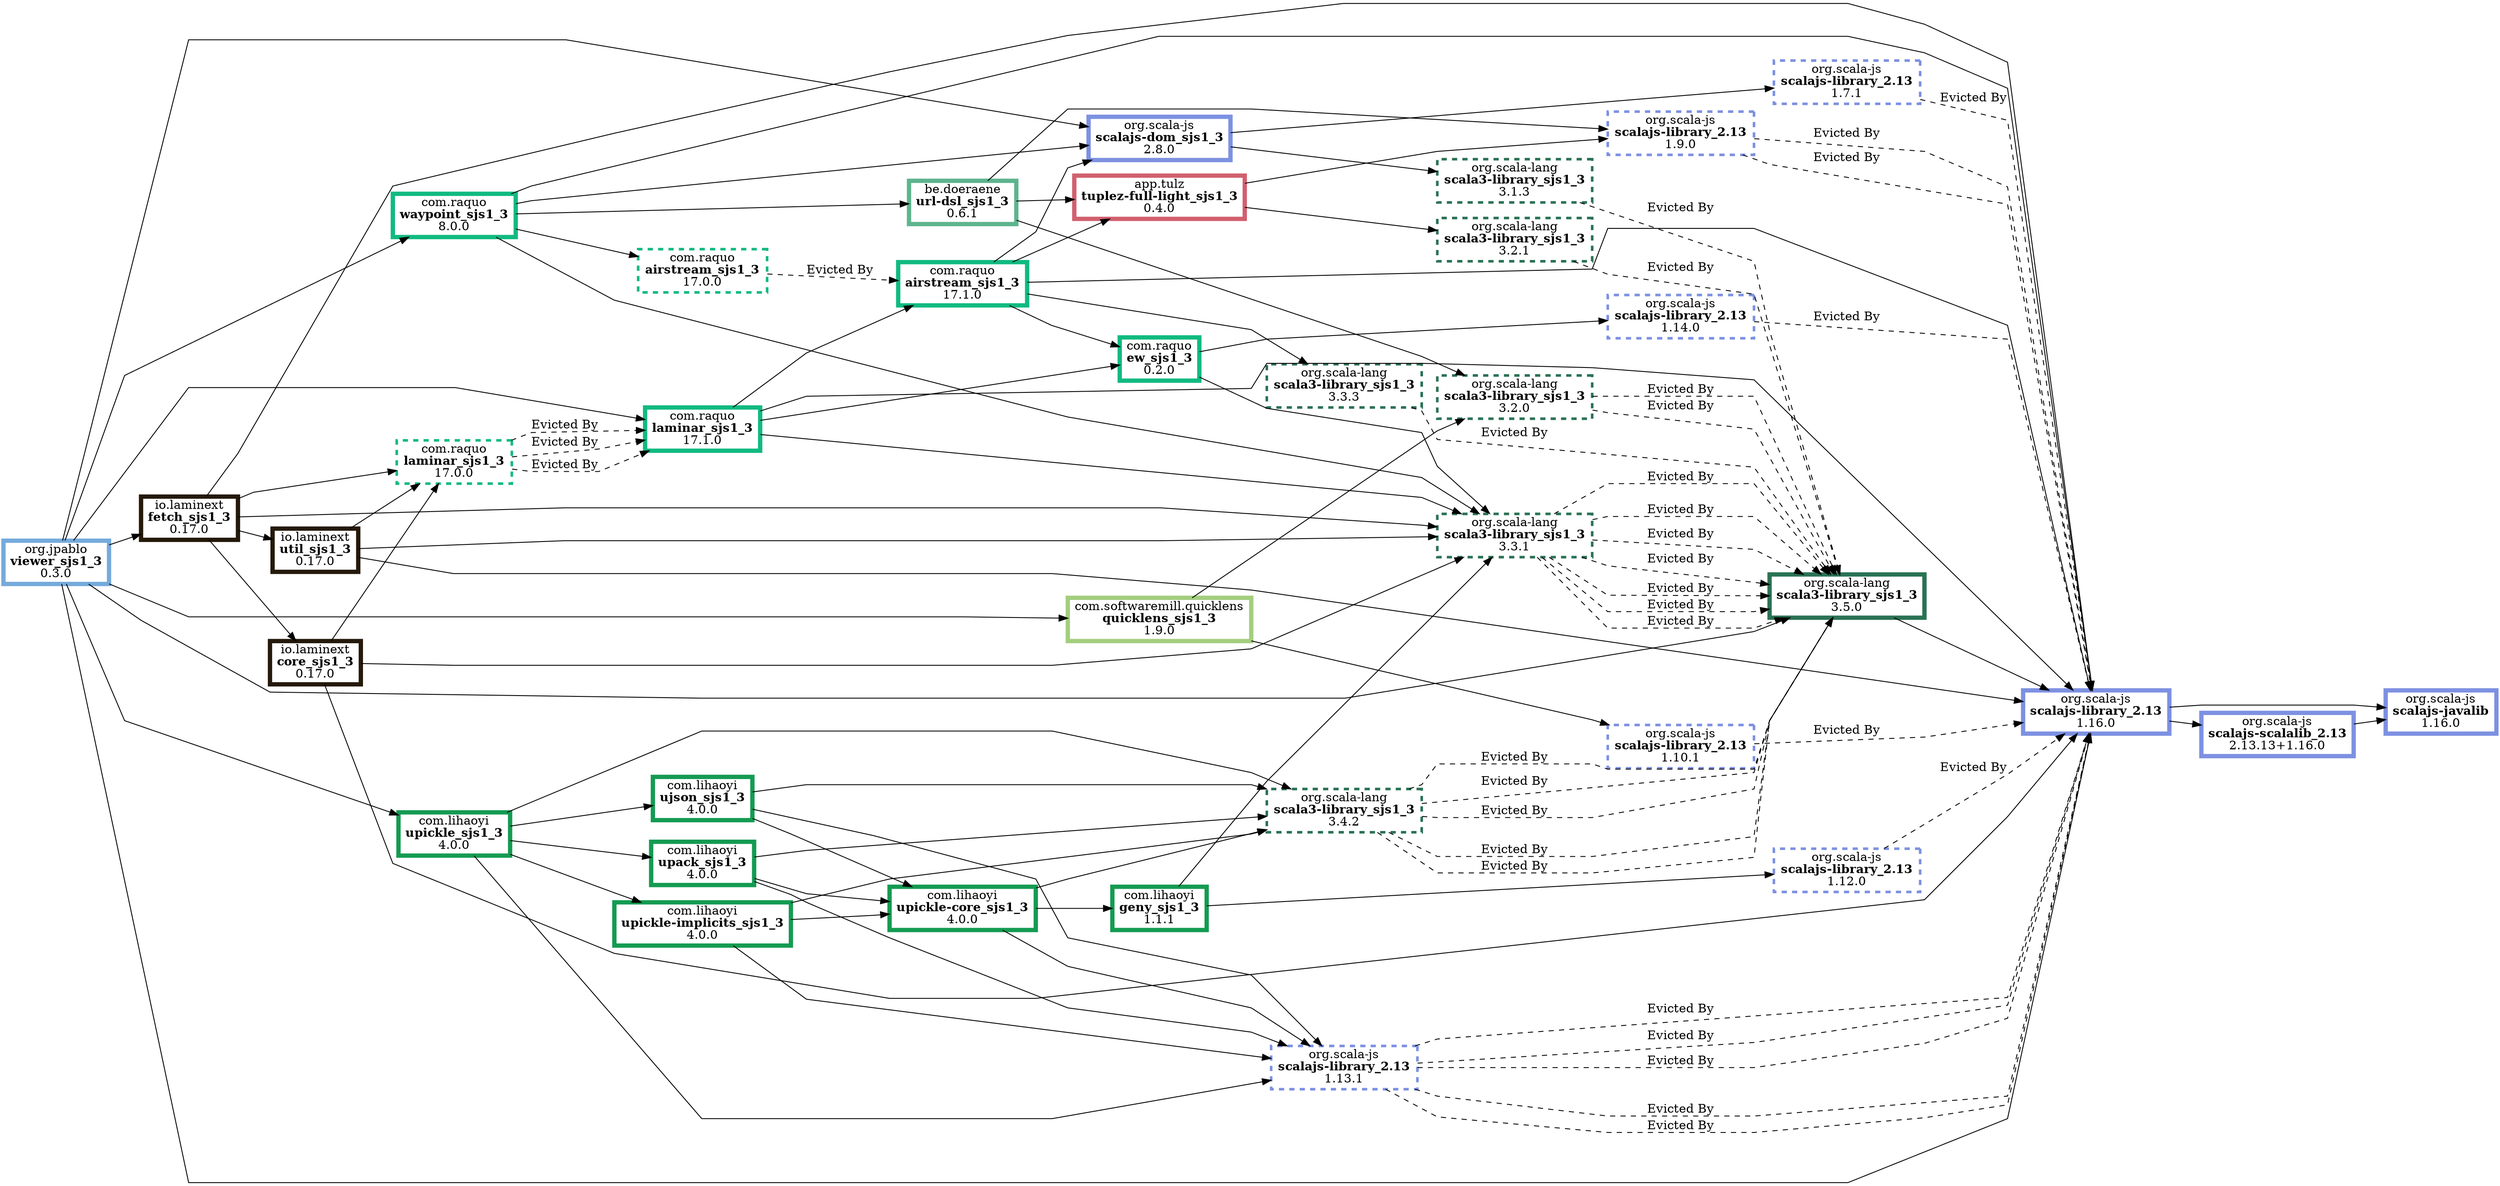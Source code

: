 digraph "dependency-graph" {
    graph[rankdir="LR"; splines=polyline]
    edge [
    arrowtail="none"
    ]
    "app.tulz:tuplez-full-light_sjs1_3:0.4.0"[shape=box label=<app.tulz<BR/><B>tuplez-full-light_sjs1_3</B><BR/>0.4.0> style="" penwidth="5" color="#D1606F"]
    "be.doeraene:url-dsl_sjs1_3:0.6.1"[shape=box label=<be.doeraene<BR/><B>url-dsl_sjs1_3</B><BR/>0.6.1> style="" penwidth="5" color="#5DB48E"]
    "com.lihaoyi:geny_sjs1_3:1.1.1"[shape=box label=<com.lihaoyi<BR/><B>geny_sjs1_3</B><BR/>1.1.1> style="" penwidth="5" color="#149B52"]
    "com.lihaoyi:ujson_sjs1_3:4.0.0"[shape=box label=<com.lihaoyi<BR/><B>ujson_sjs1_3</B><BR/>4.0.0> style="" penwidth="5" color="#149B52"]
    "com.lihaoyi:upack_sjs1_3:4.0.0"[shape=box label=<com.lihaoyi<BR/><B>upack_sjs1_3</B><BR/>4.0.0> style="" penwidth="5" color="#149B52"]
    "com.lihaoyi:upickle-core_sjs1_3:4.0.0"[shape=box label=<com.lihaoyi<BR/><B>upickle-core_sjs1_3</B><BR/>4.0.0> style="" penwidth="5" color="#149B52"]
    "com.lihaoyi:upickle-implicits_sjs1_3:4.0.0"[shape=box label=<com.lihaoyi<BR/><B>upickle-implicits_sjs1_3</B><BR/>4.0.0> style="" penwidth="5" color="#149B52"]
    "com.lihaoyi:upickle_sjs1_3:4.0.0"[shape=box label=<com.lihaoyi<BR/><B>upickle_sjs1_3</B><BR/>4.0.0> style="" penwidth="5" color="#149B52"]
    "com.raquo:airstream_sjs1_3:17.0.0"[shape=box label=<com.raquo<BR/><B>airstream_sjs1_3</B><BR/>17.0.0> style="dashed" penwidth="3" color="#11BA80"]
    "com.raquo:airstream_sjs1_3:17.1.0"[shape=box label=<com.raquo<BR/><B>airstream_sjs1_3</B><BR/>17.1.0> style="" penwidth="5" color="#11BA80"]
    "com.raquo:ew_sjs1_3:0.2.0"[shape=box label=<com.raquo<BR/><B>ew_sjs1_3</B><BR/>0.2.0> style="" penwidth="5" color="#11BA80"]
    "com.raquo:laminar_sjs1_3:17.0.0"[shape=box label=<com.raquo<BR/><B>laminar_sjs1_3</B><BR/>17.0.0> style="dashed" penwidth="3" color="#11BA80"]
    "com.raquo:laminar_sjs1_3:17.0.0"[shape=box label=<com.raquo<BR/><B>laminar_sjs1_3</B><BR/>17.0.0> style="dashed" penwidth="3" color="#11BA80"]
    "com.raquo:laminar_sjs1_3:17.0.0"[shape=box label=<com.raquo<BR/><B>laminar_sjs1_3</B><BR/>17.0.0> style="dashed" penwidth="3" color="#11BA80"]
    "com.raquo:laminar_sjs1_3:17.1.0"[shape=box label=<com.raquo<BR/><B>laminar_sjs1_3</B><BR/>17.1.0> style="" penwidth="5" color="#11BA80"]
    "com.raquo:waypoint_sjs1_3:8.0.0"[shape=box label=<com.raquo<BR/><B>waypoint_sjs1_3</B><BR/>8.0.0> style="" penwidth="5" color="#11BA80"]
    "com.softwaremill.quicklens:quicklens_sjs1_3:1.9.0"[shape=box label=<com.softwaremill.quicklens<BR/><B>quicklens_sjs1_3</B><BR/>1.9.0> style="" penwidth="5" color="#A3CE7E"]
    "io.laminext:core_sjs1_3:0.17.0"[shape=box label=<io.laminext<BR/><B>core_sjs1_3</B><BR/>0.17.0> style="" penwidth="5" color="#24190A"]
    "io.laminext:fetch_sjs1_3:0.17.0"[shape=box label=<io.laminext<BR/><B>fetch_sjs1_3</B><BR/>0.17.0> style="" penwidth="5" color="#24190A"]
    "io.laminext:util_sjs1_3:0.17.0"[shape=box label=<io.laminext<BR/><B>util_sjs1_3</B><BR/>0.17.0> style="" penwidth="5" color="#24190A"]
    "org.jpablo:viewer_sjs1_3:0.3.0"[shape=box label=<org.jpablo<BR/><B>viewer_sjs1_3</B><BR/>0.3.0> style="" penwidth="5" color="#75AADB"]
    "org.scala-js:scalajs-dom_sjs1_3:2.8.0"[shape=box label=<org.scala-js<BR/><B>scalajs-dom_sjs1_3</B><BR/>2.8.0> style="" penwidth="5" color="#7D91E1"]
    "org.scala-js:scalajs-javalib:1.16.0"[shape=box label=<org.scala-js<BR/><B>scalajs-javalib</B><BR/>1.16.0> style="" penwidth="5" color="#7D91E1"]
    "org.scala-js:scalajs-library_2.13:1.10.1"[shape=box label=<org.scala-js<BR/><B>scalajs-library_2.13</B><BR/>1.10.1> style="dashed" penwidth="3" color="#7D91E1"]
    "org.scala-js:scalajs-library_2.13:1.12.0"[shape=box label=<org.scala-js<BR/><B>scalajs-library_2.13</B><BR/>1.12.0> style="dashed" penwidth="3" color="#7D91E1"]
    "org.scala-js:scalajs-library_2.13:1.13.1"[shape=box label=<org.scala-js<BR/><B>scalajs-library_2.13</B><BR/>1.13.1> style="dashed" penwidth="3" color="#7D91E1"]
    "org.scala-js:scalajs-library_2.13:1.13.1"[shape=box label=<org.scala-js<BR/><B>scalajs-library_2.13</B><BR/>1.13.1> style="dashed" penwidth="3" color="#7D91E1"]
    "org.scala-js:scalajs-library_2.13:1.13.1"[shape=box label=<org.scala-js<BR/><B>scalajs-library_2.13</B><BR/>1.13.1> style="dashed" penwidth="3" color="#7D91E1"]
    "org.scala-js:scalajs-library_2.13:1.13.1"[shape=box label=<org.scala-js<BR/><B>scalajs-library_2.13</B><BR/>1.13.1> style="dashed" penwidth="3" color="#7D91E1"]
    "org.scala-js:scalajs-library_2.13:1.13.1"[shape=box label=<org.scala-js<BR/><B>scalajs-library_2.13</B><BR/>1.13.1> style="dashed" penwidth="3" color="#7D91E1"]
    "org.scala-js:scalajs-library_2.13:1.14.0"[shape=box label=<org.scala-js<BR/><B>scalajs-library_2.13</B><BR/>1.14.0> style="dashed" penwidth="3" color="#7D91E1"]
    "org.scala-js:scalajs-library_2.13:1.16.0"[shape=box label=<org.scala-js<BR/><B>scalajs-library_2.13</B><BR/>1.16.0> style="" penwidth="5" color="#7D91E1"]
    "org.scala-js:scalajs-library_2.13:1.7.1"[shape=box label=<org.scala-js<BR/><B>scalajs-library_2.13</B><BR/>1.7.1> style="dashed" penwidth="3" color="#7D91E1"]
    "org.scala-js:scalajs-library_2.13:1.9.0"[shape=box label=<org.scala-js<BR/><B>scalajs-library_2.13</B><BR/>1.9.0> style="dashed" penwidth="3" color="#7D91E1"]
    "org.scala-js:scalajs-library_2.13:1.9.0"[shape=box label=<org.scala-js<BR/><B>scalajs-library_2.13</B><BR/>1.9.0> style="dashed" penwidth="3" color="#7D91E1"]
    "org.scala-js:scalajs-scalalib_2.13:2.13.13+1.16.0"[shape=box label=<org.scala-js<BR/><B>scalajs-scalalib_2.13</B><BR/>2.13.13+1.16.0> style="" penwidth="5" color="#7D91E1"]
    "org.scala-lang:scala3-library_sjs1_3:3.1.3"[shape=box label=<org.scala-lang<BR/><B>scala3-library_sjs1_3</B><BR/>3.1.3> style="dashed" penwidth="3" color="#2A7255"]
    "org.scala-lang:scala3-library_sjs1_3:3.2.0"[shape=box label=<org.scala-lang<BR/><B>scala3-library_sjs1_3</B><BR/>3.2.0> style="dashed" penwidth="3" color="#2A7255"]
    "org.scala-lang:scala3-library_sjs1_3:3.2.0"[shape=box label=<org.scala-lang<BR/><B>scala3-library_sjs1_3</B><BR/>3.2.0> style="dashed" penwidth="3" color="#2A7255"]
    "org.scala-lang:scala3-library_sjs1_3:3.2.1"[shape=box label=<org.scala-lang<BR/><B>scala3-library_sjs1_3</B><BR/>3.2.1> style="dashed" penwidth="3" color="#2A7255"]
    "org.scala-lang:scala3-library_sjs1_3:3.3.1"[shape=box label=<org.scala-lang<BR/><B>scala3-library_sjs1_3</B><BR/>3.3.1> style="dashed" penwidth="3" color="#2A7255"]
    "org.scala-lang:scala3-library_sjs1_3:3.3.1"[shape=box label=<org.scala-lang<BR/><B>scala3-library_sjs1_3</B><BR/>3.3.1> style="dashed" penwidth="3" color="#2A7255"]
    "org.scala-lang:scala3-library_sjs1_3:3.3.1"[shape=box label=<org.scala-lang<BR/><B>scala3-library_sjs1_3</B><BR/>3.3.1> style="dashed" penwidth="3" color="#2A7255"]
    "org.scala-lang:scala3-library_sjs1_3:3.3.1"[shape=box label=<org.scala-lang<BR/><B>scala3-library_sjs1_3</B><BR/>3.3.1> style="dashed" penwidth="3" color="#2A7255"]
    "org.scala-lang:scala3-library_sjs1_3:3.3.1"[shape=box label=<org.scala-lang<BR/><B>scala3-library_sjs1_3</B><BR/>3.3.1> style="dashed" penwidth="3" color="#2A7255"]
    "org.scala-lang:scala3-library_sjs1_3:3.3.1"[shape=box label=<org.scala-lang<BR/><B>scala3-library_sjs1_3</B><BR/>3.3.1> style="dashed" penwidth="3" color="#2A7255"]
    "org.scala-lang:scala3-library_sjs1_3:3.3.1"[shape=box label=<org.scala-lang<BR/><B>scala3-library_sjs1_3</B><BR/>3.3.1> style="dashed" penwidth="3" color="#2A7255"]
    "org.scala-lang:scala3-library_sjs1_3:3.3.3"[shape=box label=<org.scala-lang<BR/><B>scala3-library_sjs1_3</B><BR/>3.3.3> style="dashed" penwidth="3" color="#2A7255"]
    "org.scala-lang:scala3-library_sjs1_3:3.4.2"[shape=box label=<org.scala-lang<BR/><B>scala3-library_sjs1_3</B><BR/>3.4.2> style="dashed" penwidth="3" color="#2A7255"]
    "org.scala-lang:scala3-library_sjs1_3:3.4.2"[shape=box label=<org.scala-lang<BR/><B>scala3-library_sjs1_3</B><BR/>3.4.2> style="dashed" penwidth="3" color="#2A7255"]
    "org.scala-lang:scala3-library_sjs1_3:3.4.2"[shape=box label=<org.scala-lang<BR/><B>scala3-library_sjs1_3</B><BR/>3.4.2> style="dashed" penwidth="3" color="#2A7255"]
    "org.scala-lang:scala3-library_sjs1_3:3.4.2"[shape=box label=<org.scala-lang<BR/><B>scala3-library_sjs1_3</B><BR/>3.4.2> style="dashed" penwidth="3" color="#2A7255"]
    "org.scala-lang:scala3-library_sjs1_3:3.4.2"[shape=box label=<org.scala-lang<BR/><B>scala3-library_sjs1_3</B><BR/>3.4.2> style="dashed" penwidth="3" color="#2A7255"]
    "org.scala-lang:scala3-library_sjs1_3:3.5.0"[shape=box label=<org.scala-lang<BR/><B>scala3-library_sjs1_3</B><BR/>3.5.0> style="" penwidth="5" color="#2A7255"]
    "app.tulz:tuplez-full-light_sjs1_3:0.4.0" -> "org.scala-js:scalajs-library_2.13:1.9.0"
    "app.tulz:tuplez-full-light_sjs1_3:0.4.0" -> "org.scala-lang:scala3-library_sjs1_3:3.2.1"
    "be.doeraene:url-dsl_sjs1_3:0.6.1" -> "app.tulz:tuplez-full-light_sjs1_3:0.4.0"
    "be.doeraene:url-dsl_sjs1_3:0.6.1" -> "org.scala-js:scalajs-library_2.13:1.9.0"
    "be.doeraene:url-dsl_sjs1_3:0.6.1" -> "org.scala-lang:scala3-library_sjs1_3:3.2.0"
    "com.lihaoyi:geny_sjs1_3:1.1.1" -> "org.scala-js:scalajs-library_2.13:1.12.0"
    "com.lihaoyi:geny_sjs1_3:1.1.1" -> "org.scala-lang:scala3-library_sjs1_3:3.3.1"
    "com.lihaoyi:ujson_sjs1_3:4.0.0" -> "com.lihaoyi:upickle-core_sjs1_3:4.0.0"
    "com.lihaoyi:ujson_sjs1_3:4.0.0" -> "org.scala-js:scalajs-library_2.13:1.13.1"
    "com.lihaoyi:ujson_sjs1_3:4.0.0" -> "org.scala-lang:scala3-library_sjs1_3:3.4.2"
    "com.lihaoyi:upack_sjs1_3:4.0.0" -> "com.lihaoyi:upickle-core_sjs1_3:4.0.0"
    "com.lihaoyi:upack_sjs1_3:4.0.0" -> "org.scala-js:scalajs-library_2.13:1.13.1"
    "com.lihaoyi:upack_sjs1_3:4.0.0" -> "org.scala-lang:scala3-library_sjs1_3:3.4.2"
    "com.lihaoyi:upickle-core_sjs1_3:4.0.0" -> "com.lihaoyi:geny_sjs1_3:1.1.1"
    "com.lihaoyi:upickle-core_sjs1_3:4.0.0" -> "org.scala-js:scalajs-library_2.13:1.13.1"
    "com.lihaoyi:upickle-core_sjs1_3:4.0.0" -> "org.scala-lang:scala3-library_sjs1_3:3.4.2"
    "com.lihaoyi:upickle-implicits_sjs1_3:4.0.0" -> "com.lihaoyi:upickle-core_sjs1_3:4.0.0"
    "com.lihaoyi:upickle-implicits_sjs1_3:4.0.0" -> "org.scala-js:scalajs-library_2.13:1.13.1"
    "com.lihaoyi:upickle-implicits_sjs1_3:4.0.0" -> "org.scala-lang:scala3-library_sjs1_3:3.4.2"
    "com.lihaoyi:upickle_sjs1_3:4.0.0" -> "com.lihaoyi:ujson_sjs1_3:4.0.0"
    "com.lihaoyi:upickle_sjs1_3:4.0.0" -> "com.lihaoyi:upack_sjs1_3:4.0.0"
    "com.lihaoyi:upickle_sjs1_3:4.0.0" -> "com.lihaoyi:upickle-implicits_sjs1_3:4.0.0"
    "com.lihaoyi:upickle_sjs1_3:4.0.0" -> "org.scala-js:scalajs-library_2.13:1.13.1"
    "com.lihaoyi:upickle_sjs1_3:4.0.0" -> "org.scala-lang:scala3-library_sjs1_3:3.4.2"
    "com.raquo:airstream_sjs1_3:17.0.0" -> "com.raquo:airstream_sjs1_3:17.1.0" [label="Evicted By" style="dashed"]
    "com.raquo:airstream_sjs1_3:17.1.0" -> "app.tulz:tuplez-full-light_sjs1_3:0.4.0"
    "com.raquo:airstream_sjs1_3:17.1.0" -> "com.raquo:ew_sjs1_3:0.2.0"
    "com.raquo:airstream_sjs1_3:17.1.0" -> "org.scala-js:scalajs-dom_sjs1_3:2.8.0"
    "com.raquo:airstream_sjs1_3:17.1.0" -> "org.scala-js:scalajs-library_2.13:1.16.0"
    "com.raquo:airstream_sjs1_3:17.1.0" -> "org.scala-lang:scala3-library_sjs1_3:3.3.3"
    "com.raquo:ew_sjs1_3:0.2.0" -> "org.scala-js:scalajs-library_2.13:1.14.0"
    "com.raquo:ew_sjs1_3:0.2.0" -> "org.scala-lang:scala3-library_sjs1_3:3.3.1"
    "com.raquo:laminar_sjs1_3:17.0.0" -> "com.raquo:laminar_sjs1_3:17.1.0" [label="Evicted By" style="dashed"]
    "com.raquo:laminar_sjs1_3:17.0.0" -> "com.raquo:laminar_sjs1_3:17.1.0" [label="Evicted By" style="dashed"]
    "com.raquo:laminar_sjs1_3:17.0.0" -> "com.raquo:laminar_sjs1_3:17.1.0" [label="Evicted By" style="dashed"]
    "com.raquo:laminar_sjs1_3:17.1.0" -> "com.raquo:airstream_sjs1_3:17.1.0"
    "com.raquo:laminar_sjs1_3:17.1.0" -> "com.raquo:ew_sjs1_3:0.2.0"
    "com.raquo:laminar_sjs1_3:17.1.0" -> "org.scala-js:scalajs-library_2.13:1.16.0"
    "com.raquo:laminar_sjs1_3:17.1.0" -> "org.scala-lang:scala3-library_sjs1_3:3.3.1"
    "com.raquo:waypoint_sjs1_3:8.0.0" -> "be.doeraene:url-dsl_sjs1_3:0.6.1"
    "com.raquo:waypoint_sjs1_3:8.0.0" -> "com.raquo:airstream_sjs1_3:17.0.0"
    "com.raquo:waypoint_sjs1_3:8.0.0" -> "org.scala-js:scalajs-dom_sjs1_3:2.8.0"
    "com.raquo:waypoint_sjs1_3:8.0.0" -> "org.scala-js:scalajs-library_2.13:1.16.0"
    "com.raquo:waypoint_sjs1_3:8.0.0" -> "org.scala-lang:scala3-library_sjs1_3:3.3.1"
    "com.softwaremill.quicklens:quicklens_sjs1_3:1.9.0" -> "org.scala-js:scalajs-library_2.13:1.10.1"
    "com.softwaremill.quicklens:quicklens_sjs1_3:1.9.0" -> "org.scala-lang:scala3-library_sjs1_3:3.2.0"
    "io.laminext:core_sjs1_3:0.17.0" -> "com.raquo:laminar_sjs1_3:17.0.0"
    "io.laminext:core_sjs1_3:0.17.0" -> "org.scala-js:scalajs-library_2.13:1.16.0"
    "io.laminext:core_sjs1_3:0.17.0" -> "org.scala-lang:scala3-library_sjs1_3:3.3.1"
    "io.laminext:fetch_sjs1_3:0.17.0" -> "com.raquo:laminar_sjs1_3:17.0.0"
    "io.laminext:fetch_sjs1_3:0.17.0" -> "io.laminext:core_sjs1_3:0.17.0"
    "io.laminext:fetch_sjs1_3:0.17.0" -> "io.laminext:util_sjs1_3:0.17.0"
    "io.laminext:fetch_sjs1_3:0.17.0" -> "org.scala-js:scalajs-library_2.13:1.16.0"
    "io.laminext:fetch_sjs1_3:0.17.0" -> "org.scala-lang:scala3-library_sjs1_3:3.3.1"
    "io.laminext:util_sjs1_3:0.17.0" -> "com.raquo:laminar_sjs1_3:17.0.0"
    "io.laminext:util_sjs1_3:0.17.0" -> "org.scala-js:scalajs-library_2.13:1.16.0"
    "io.laminext:util_sjs1_3:0.17.0" -> "org.scala-lang:scala3-library_sjs1_3:3.3.1"
    "org.jpablo:viewer_sjs1_3:0.3.0" -> "com.lihaoyi:upickle_sjs1_3:4.0.0"
    "org.jpablo:viewer_sjs1_3:0.3.0" -> "com.raquo:laminar_sjs1_3:17.1.0"
    "org.jpablo:viewer_sjs1_3:0.3.0" -> "com.raquo:waypoint_sjs1_3:8.0.0"
    "org.jpablo:viewer_sjs1_3:0.3.0" -> "com.softwaremill.quicklens:quicklens_sjs1_3:1.9.0"
    "org.jpablo:viewer_sjs1_3:0.3.0" -> "io.laminext:fetch_sjs1_3:0.17.0"
    "org.jpablo:viewer_sjs1_3:0.3.0" -> "org.scala-js:scalajs-dom_sjs1_3:2.8.0"
    "org.jpablo:viewer_sjs1_3:0.3.0" -> "org.scala-js:scalajs-library_2.13:1.16.0"
    "org.jpablo:viewer_sjs1_3:0.3.0" -> "org.scala-lang:scala3-library_sjs1_3:3.5.0"
    "org.scala-js:scalajs-dom_sjs1_3:2.8.0" -> "org.scala-js:scalajs-library_2.13:1.7.1"
    "org.scala-js:scalajs-dom_sjs1_3:2.8.0" -> "org.scala-lang:scala3-library_sjs1_3:3.1.3"
    "org.scala-js:scalajs-library_2.13:1.10.1" -> "org.scala-js:scalajs-library_2.13:1.16.0" [label="Evicted By" style="dashed"]
    "org.scala-js:scalajs-library_2.13:1.12.0" -> "org.scala-js:scalajs-library_2.13:1.16.0" [label="Evicted By" style="dashed"]
    "org.scala-js:scalajs-library_2.13:1.13.1" -> "org.scala-js:scalajs-library_2.13:1.16.0" [label="Evicted By" style="dashed"]
    "org.scala-js:scalajs-library_2.13:1.13.1" -> "org.scala-js:scalajs-library_2.13:1.16.0" [label="Evicted By" style="dashed"]
    "org.scala-js:scalajs-library_2.13:1.13.1" -> "org.scala-js:scalajs-library_2.13:1.16.0" [label="Evicted By" style="dashed"]
    "org.scala-js:scalajs-library_2.13:1.13.1" -> "org.scala-js:scalajs-library_2.13:1.16.0" [label="Evicted By" style="dashed"]
    "org.scala-js:scalajs-library_2.13:1.13.1" -> "org.scala-js:scalajs-library_2.13:1.16.0" [label="Evicted By" style="dashed"]
    "org.scala-js:scalajs-library_2.13:1.14.0" -> "org.scala-js:scalajs-library_2.13:1.16.0" [label="Evicted By" style="dashed"]
    "org.scala-js:scalajs-library_2.13:1.16.0" -> "org.scala-js:scalajs-javalib:1.16.0"
    "org.scala-js:scalajs-library_2.13:1.16.0" -> "org.scala-js:scalajs-scalalib_2.13:2.13.13+1.16.0"
    "org.scala-js:scalajs-library_2.13:1.7.1" -> "org.scala-js:scalajs-library_2.13:1.16.0" [label="Evicted By" style="dashed"]
    "org.scala-js:scalajs-library_2.13:1.9.0" -> "org.scala-js:scalajs-library_2.13:1.16.0" [label="Evicted By" style="dashed"]
    "org.scala-js:scalajs-library_2.13:1.9.0" -> "org.scala-js:scalajs-library_2.13:1.16.0" [label="Evicted By" style="dashed"]
    "org.scala-js:scalajs-scalalib_2.13:2.13.13+1.16.0" -> "org.scala-js:scalajs-javalib:1.16.0"
    "org.scala-lang:scala3-library_sjs1_3:3.1.3" -> "org.scala-lang:scala3-library_sjs1_3:3.5.0" [label="Evicted By" style="dashed"]
    "org.scala-lang:scala3-library_sjs1_3:3.2.0" -> "org.scala-lang:scala3-library_sjs1_3:3.5.0" [label="Evicted By" style="dashed"]
    "org.scala-lang:scala3-library_sjs1_3:3.2.0" -> "org.scala-lang:scala3-library_sjs1_3:3.5.0" [label="Evicted By" style="dashed"]
    "org.scala-lang:scala3-library_sjs1_3:3.2.1" -> "org.scala-lang:scala3-library_sjs1_3:3.5.0" [label="Evicted By" style="dashed"]
    "org.scala-lang:scala3-library_sjs1_3:3.3.1" -> "org.scala-lang:scala3-library_sjs1_3:3.5.0" [label="Evicted By" style="dashed"]
    "org.scala-lang:scala3-library_sjs1_3:3.3.1" -> "org.scala-lang:scala3-library_sjs1_3:3.5.0" [label="Evicted By" style="dashed"]
    "org.scala-lang:scala3-library_sjs1_3:3.3.1" -> "org.scala-lang:scala3-library_sjs1_3:3.5.0" [label="Evicted By" style="dashed"]
    "org.scala-lang:scala3-library_sjs1_3:3.3.1" -> "org.scala-lang:scala3-library_sjs1_3:3.5.0" [label="Evicted By" style="dashed"]
    "org.scala-lang:scala3-library_sjs1_3:3.3.1" -> "org.scala-lang:scala3-library_sjs1_3:3.5.0" [label="Evicted By" style="dashed"]
    "org.scala-lang:scala3-library_sjs1_3:3.3.1" -> "org.scala-lang:scala3-library_sjs1_3:3.5.0" [label="Evicted By" style="dashed"]
    "org.scala-lang:scala3-library_sjs1_3:3.3.1" -> "org.scala-lang:scala3-library_sjs1_3:3.5.0" [label="Evicted By" style="dashed"]
    "org.scala-lang:scala3-library_sjs1_3:3.3.3" -> "org.scala-lang:scala3-library_sjs1_3:3.5.0" [label="Evicted By" style="dashed"]
    "org.scala-lang:scala3-library_sjs1_3:3.4.2" -> "org.scala-lang:scala3-library_sjs1_3:3.5.0" [label="Evicted By" style="dashed"]
    "org.scala-lang:scala3-library_sjs1_3:3.4.2" -> "org.scala-lang:scala3-library_sjs1_3:3.5.0" [label="Evicted By" style="dashed"]
    "org.scala-lang:scala3-library_sjs1_3:3.4.2" -> "org.scala-lang:scala3-library_sjs1_3:3.5.0" [label="Evicted By" style="dashed"]
    "org.scala-lang:scala3-library_sjs1_3:3.4.2" -> "org.scala-lang:scala3-library_sjs1_3:3.5.0" [label="Evicted By" style="dashed"]
    "org.scala-lang:scala3-library_sjs1_3:3.4.2" -> "org.scala-lang:scala3-library_sjs1_3:3.5.0" [label="Evicted By" style="dashed"]
    "org.scala-lang:scala3-library_sjs1_3:3.5.0" -> "org.scala-js:scalajs-library_2.13:1.16.0"
}
